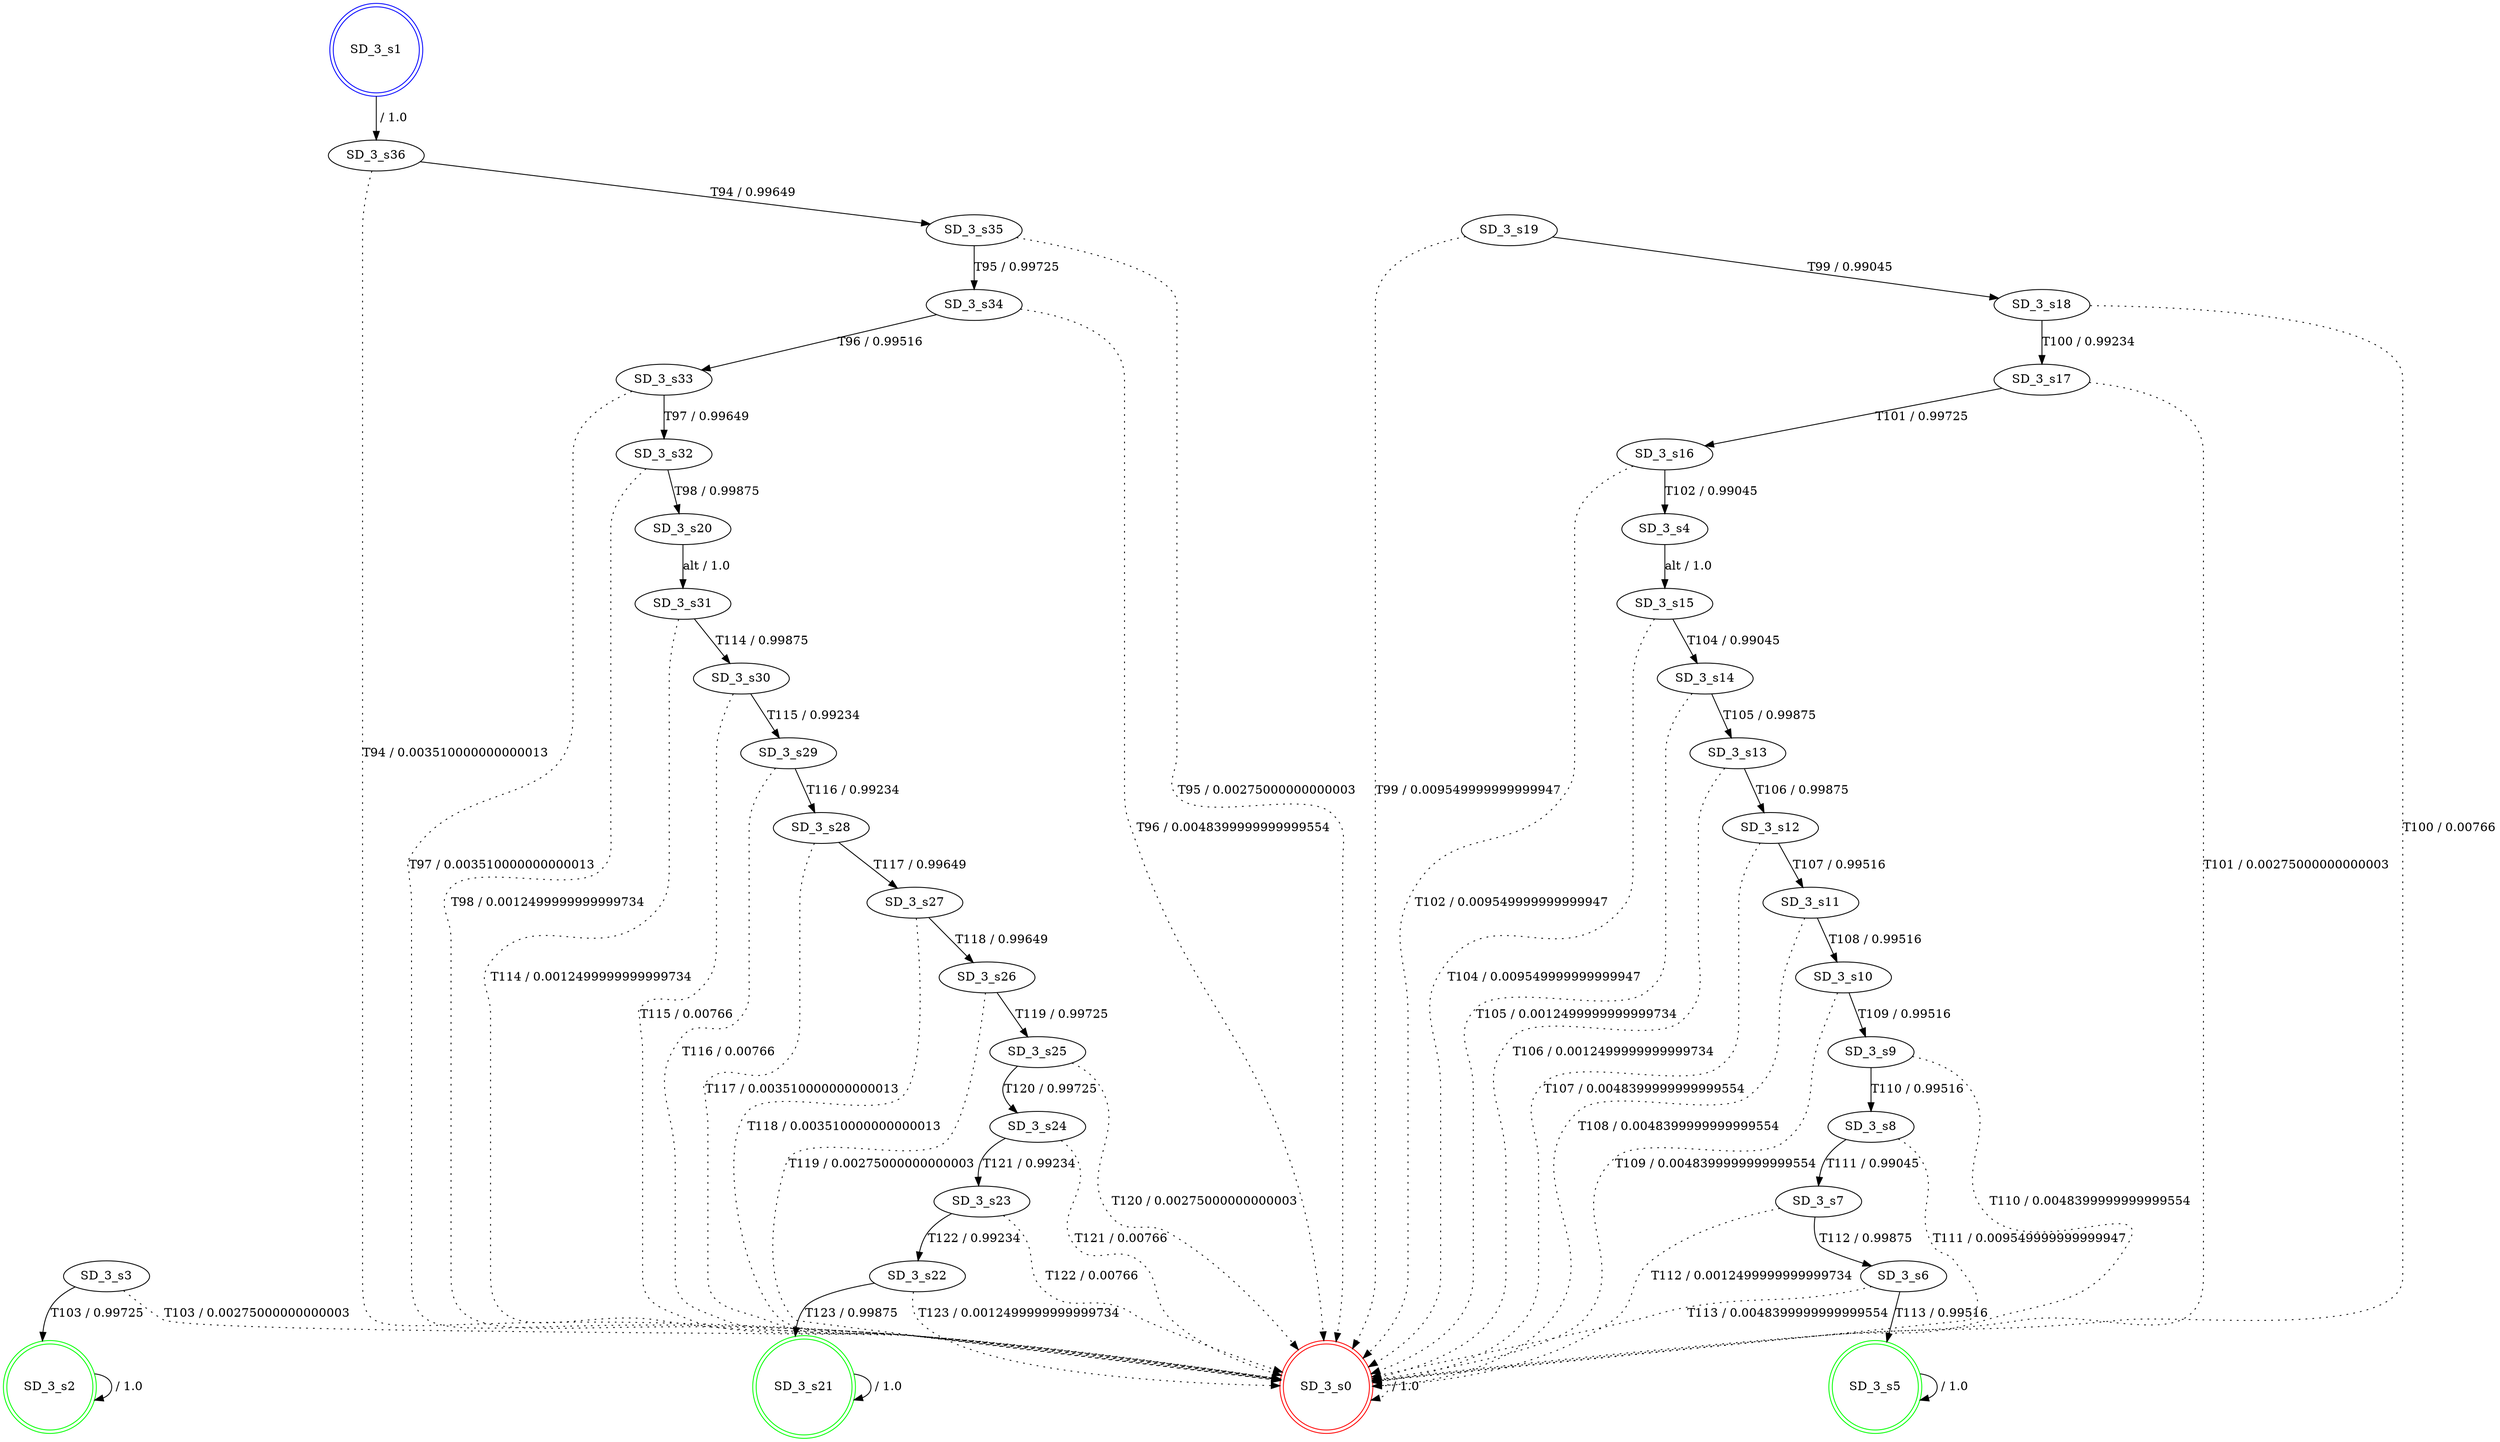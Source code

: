digraph graphname {
SD_3_s0 [label="SD_3_s0",color=red,shape=doublecircle ];
SD_3_s1 [label="SD_3_s1",color=blue,shape=doublecircle ];
SD_3_s2 [label="SD_3_s2",color=green,shape=doublecircle ];
SD_3_s3 [label="SD_3_s3" ];
SD_3_s4 [label="SD_3_s4" ];
SD_3_s5 [label="SD_3_s5",color=green,shape=doublecircle ];
SD_3_s6 [label="SD_3_s6" ];
SD_3_s7 [label="SD_3_s7" ];
SD_3_s8 [label="SD_3_s8" ];
SD_3_s9 [label="SD_3_s9" ];
SD_3_s10 [label="SD_3_s10" ];
SD_3_s11 [label="SD_3_s11" ];
SD_3_s12 [label="SD_3_s12" ];
SD_3_s13 [label="SD_3_s13" ];
SD_3_s14 [label="SD_3_s14" ];
SD_3_s15 [label="SD_3_s15" ];
SD_3_s16 [label="SD_3_s16" ];
SD_3_s17 [label="SD_3_s17" ];
SD_3_s18 [label="SD_3_s18" ];
SD_3_s19 [label="SD_3_s19" ];
SD_3_s20 [label="SD_3_s20" ];
SD_3_s21 [label="SD_3_s21",color=green,shape=doublecircle ];
SD_3_s22 [label="SD_3_s22" ];
SD_3_s23 [label="SD_3_s23" ];
SD_3_s24 [label="SD_3_s24" ];
SD_3_s25 [label="SD_3_s25" ];
SD_3_s26 [label="SD_3_s26" ];
SD_3_s27 [label="SD_3_s27" ];
SD_3_s28 [label="SD_3_s28" ];
SD_3_s29 [label="SD_3_s29" ];
SD_3_s30 [label="SD_3_s30" ];
SD_3_s31 [label="SD_3_s31" ];
SD_3_s32 [label="SD_3_s32" ];
SD_3_s33 [label="SD_3_s33" ];
SD_3_s34 [label="SD_3_s34" ];
SD_3_s35 [label="SD_3_s35" ];
SD_3_s36 [label="SD_3_s36" ];
SD_3_s0 -> SD_3_s0 [label=" / 1.0", style=dotted];
SD_3_s1 -> SD_3_s36 [label=" / 1.0"];
SD_3_s2 -> SD_3_s2 [label=" / 1.0"];
SD_3_s3 -> SD_3_s2 [label="T103 / 0.99725"];
SD_3_s3 -> SD_3_s0 [label="T103 / 0.00275000000000003", style=dotted];
SD_3_s4 -> SD_3_s15 [label="alt / 1.0"];
SD_3_s5 -> SD_3_s5 [label=" / 1.0"];
SD_3_s6 -> SD_3_s5 [label="T113 / 0.99516"];
SD_3_s6 -> SD_3_s0 [label="T113 / 0.0048399999999999554", style=dotted];
SD_3_s7 -> SD_3_s6 [label="T112 / 0.99875"];
SD_3_s7 -> SD_3_s0 [label="T112 / 0.0012499999999999734", style=dotted];
SD_3_s8 -> SD_3_s7 [label="T111 / 0.99045"];
SD_3_s8 -> SD_3_s0 [label="T111 / 0.009549999999999947", style=dotted];
SD_3_s9 -> SD_3_s8 [label="T110 / 0.99516"];
SD_3_s9 -> SD_3_s0 [label="T110 / 0.0048399999999999554", style=dotted];
SD_3_s10 -> SD_3_s9 [label="T109 / 0.99516"];
SD_3_s10 -> SD_3_s0 [label="T109 / 0.0048399999999999554", style=dotted];
SD_3_s11 -> SD_3_s10 [label="T108 / 0.99516"];
SD_3_s11 -> SD_3_s0 [label="T108 / 0.0048399999999999554", style=dotted];
SD_3_s12 -> SD_3_s11 [label="T107 / 0.99516"];
SD_3_s12 -> SD_3_s0 [label="T107 / 0.0048399999999999554", style=dotted];
SD_3_s13 -> SD_3_s12 [label="T106 / 0.99875"];
SD_3_s13 -> SD_3_s0 [label="T106 / 0.0012499999999999734", style=dotted];
SD_3_s14 -> SD_3_s13 [label="T105 / 0.99875"];
SD_3_s14 -> SD_3_s0 [label="T105 / 0.0012499999999999734", style=dotted];
SD_3_s15 -> SD_3_s14 [label="T104 / 0.99045"];
SD_3_s15 -> SD_3_s0 [label="T104 / 0.009549999999999947", style=dotted];
SD_3_s16 -> SD_3_s4 [label="T102 / 0.99045"];
SD_3_s16 -> SD_3_s0 [label="T102 / 0.009549999999999947", style=dotted];
SD_3_s17 -> SD_3_s16 [label="T101 / 0.99725"];
SD_3_s17 -> SD_3_s0 [label="T101 / 0.00275000000000003", style=dotted];
SD_3_s18 -> SD_3_s17 [label="T100 / 0.99234"];
SD_3_s18 -> SD_3_s0 [label="T100 / 0.00766", style=dotted];
SD_3_s19 -> SD_3_s18 [label="T99 / 0.99045"];
SD_3_s19 -> SD_3_s0 [label="T99 / 0.009549999999999947", style=dotted];
SD_3_s20 -> SD_3_s31 [label="alt / 1.0"];
SD_3_s21 -> SD_3_s21 [label=" / 1.0"];
SD_3_s22 -> SD_3_s21 [label="T123 / 0.99875"];
SD_3_s22 -> SD_3_s0 [label="T123 / 0.0012499999999999734", style=dotted];
SD_3_s23 -> SD_3_s22 [label="T122 / 0.99234"];
SD_3_s23 -> SD_3_s0 [label="T122 / 0.00766", style=dotted];
SD_3_s24 -> SD_3_s23 [label="T121 / 0.99234"];
SD_3_s24 -> SD_3_s0 [label="T121 / 0.00766", style=dotted];
SD_3_s25 -> SD_3_s24 [label="T120 / 0.99725"];
SD_3_s25 -> SD_3_s0 [label="T120 / 0.00275000000000003", style=dotted];
SD_3_s26 -> SD_3_s25 [label="T119 / 0.99725"];
SD_3_s26 -> SD_3_s0 [label="T119 / 0.00275000000000003", style=dotted];
SD_3_s27 -> SD_3_s26 [label="T118 / 0.99649"];
SD_3_s27 -> SD_3_s0 [label="T118 / 0.003510000000000013", style=dotted];
SD_3_s28 -> SD_3_s27 [label="T117 / 0.99649"];
SD_3_s28 -> SD_3_s0 [label="T117 / 0.003510000000000013", style=dotted];
SD_3_s29 -> SD_3_s28 [label="T116 / 0.99234"];
SD_3_s29 -> SD_3_s0 [label="T116 / 0.00766", style=dotted];
SD_3_s30 -> SD_3_s29 [label="T115 / 0.99234"];
SD_3_s30 -> SD_3_s0 [label="T115 / 0.00766", style=dotted];
SD_3_s31 -> SD_3_s30 [label="T114 / 0.99875"];
SD_3_s31 -> SD_3_s0 [label="T114 / 0.0012499999999999734", style=dotted];
SD_3_s32 -> SD_3_s20 [label="T98 / 0.99875"];
SD_3_s32 -> SD_3_s0 [label="T98 / 0.0012499999999999734", style=dotted];
SD_3_s33 -> SD_3_s32 [label="T97 / 0.99649"];
SD_3_s33 -> SD_3_s0 [label="T97 / 0.003510000000000013", style=dotted];
SD_3_s34 -> SD_3_s33 [label="T96 / 0.99516"];
SD_3_s34 -> SD_3_s0 [label="T96 / 0.0048399999999999554", style=dotted];
SD_3_s35 -> SD_3_s34 [label="T95 / 0.99725"];
SD_3_s35 -> SD_3_s0 [label="T95 / 0.00275000000000003", style=dotted];
SD_3_s36 -> SD_3_s35 [label="T94 / 0.99649"];
SD_3_s36 -> SD_3_s0 [label="T94 / 0.003510000000000013", style=dotted];
}